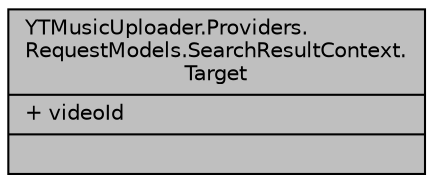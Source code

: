 digraph "YTMusicUploader.Providers.RequestModels.SearchResultContext.Target"
{
 // LATEX_PDF_SIZE
  edge [fontname="Helvetica",fontsize="10",labelfontname="Helvetica",labelfontsize="10"];
  node [fontname="Helvetica",fontsize="10",shape=record];
  Node1 [label="{YTMusicUploader.Providers.\lRequestModels.SearchResultContext.\lTarget\n|+ videoId\l|}",height=0.2,width=0.4,color="black", fillcolor="grey75", style="filled", fontcolor="black",tooltip=" "];
}
